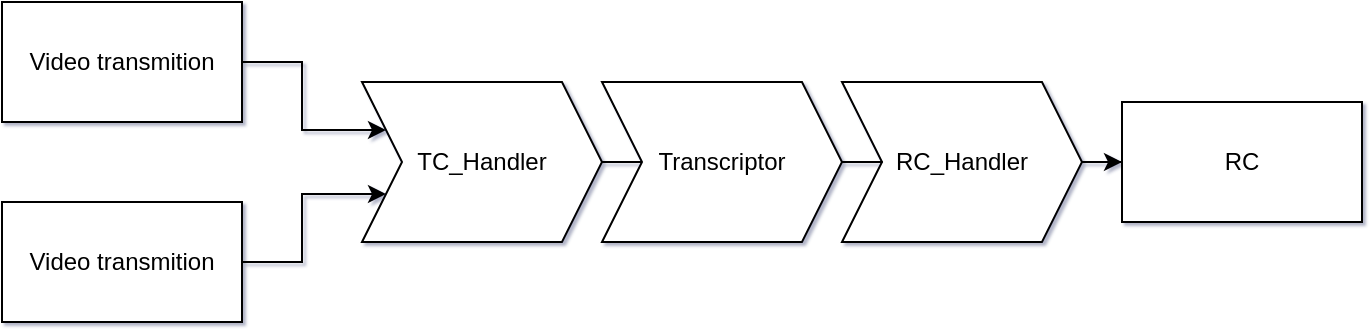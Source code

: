 <mxfile version="12.2.4" pages="1"><diagram id="56DdS5mATiO07U9HUorb" name="Page-1"><mxGraphModel dx="402" dy="300" grid="1" gridSize="10" guides="1" tooltips="1" connect="1" arrows="1" fold="1" page="1" pageScale="1" pageWidth="850" pageHeight="1100" math="0" shadow="1"><root><mxCell id="0"/><mxCell id="1" parent="0"/><mxCell id="9" style="edgeStyle=orthogonalEdgeStyle;rounded=0;orthogonalLoop=1;jettySize=auto;html=1;entryX=0;entryY=0.25;entryDx=0;entryDy=0;" parent="1" source="5" target="8" edge="1"><mxGeometry relative="1" as="geometry"/></mxCell><mxCell id="5" value="Video transmition" style="rounded=0;whiteSpace=wrap;html=1;" parent="1" vertex="1"><mxGeometry x="20" y="20" width="120" height="60" as="geometry"/></mxCell><mxCell id="10" style="edgeStyle=orthogonalEdgeStyle;rounded=0;orthogonalLoop=1;jettySize=auto;html=1;entryX=0;entryY=0.75;entryDx=0;entryDy=0;" parent="1" source="6" target="8" edge="1"><mxGeometry relative="1" as="geometry"/></mxCell><mxCell id="6" value="Video transmition" style="rounded=0;whiteSpace=wrap;html=1;" parent="1" vertex="1"><mxGeometry x="20" y="120" width="120" height="60" as="geometry"/></mxCell><mxCell id="8" value="TC_Handler" style="shape=step;perimeter=stepPerimeter;whiteSpace=wrap;html=1;fixedSize=1;" parent="1" vertex="1"><mxGeometry x="200" y="60" width="120" height="80" as="geometry"/></mxCell><mxCell id="18" value="" style="edgeStyle=orthogonalEdgeStyle;rounded=0;orthogonalLoop=1;jettySize=auto;html=1;" parent="1" source="12" target="17" edge="1"><mxGeometry relative="1" as="geometry"/></mxCell><mxCell id="12" value="RC_Handler" style="shape=step;perimeter=stepPerimeter;whiteSpace=wrap;html=1;fixedSize=1;" parent="1" vertex="1"><mxGeometry x="440" y="60" width="120" height="80" as="geometry"/></mxCell><mxCell id="17" value="RC" style="rounded=0;whiteSpace=wrap;html=1;" parent="1" vertex="1"><mxGeometry x="580" y="70" width="120" height="60" as="geometry"/></mxCell><mxCell id="22" value="" style="endArrow=none;html=1;exitX=1;exitY=0.5;exitDx=0;exitDy=0;entryX=0.169;entryY=0.5;entryDx=0;entryDy=0;entryPerimeter=0;" parent="1" source="8" target="12" edge="1"><mxGeometry width="50" height="50" relative="1" as="geometry"><mxPoint x="320" y="190" as="sourcePoint"/><mxPoint x="461" y="101" as="targetPoint"/></mxGeometry></mxCell><mxCell id="11" value="Transcriptor" style="shape=step;perimeter=stepPerimeter;whiteSpace=wrap;html=1;fixedSize=1;" parent="1" vertex="1"><mxGeometry x="320" y="60" width="120" height="80" as="geometry"/></mxCell></root></mxGraphModel></diagram></mxfile>